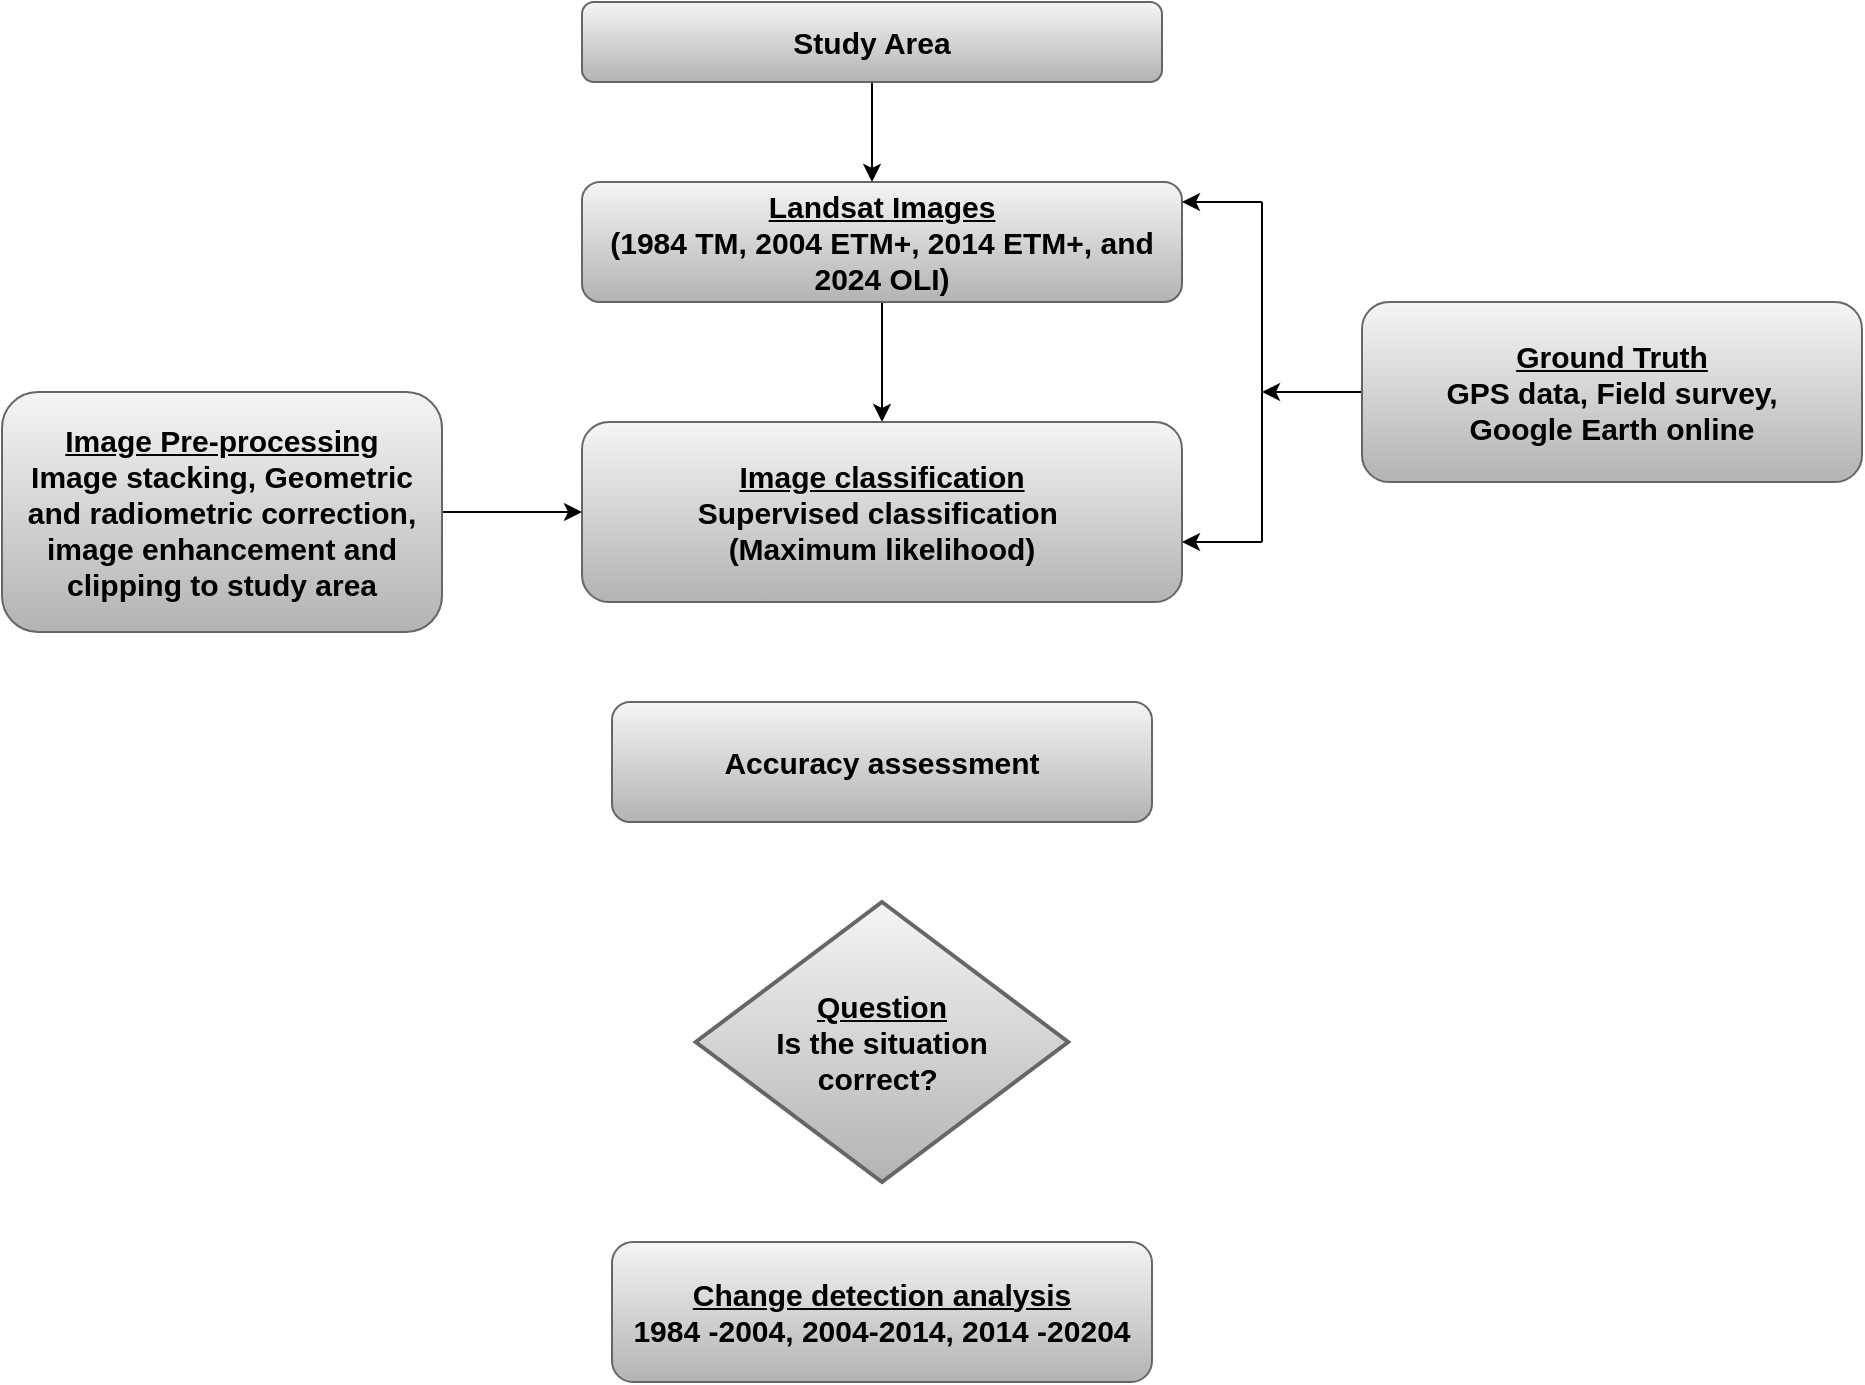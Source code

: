 <mxfile version="24.7.16">
  <diagram name="Page-1" id="aaucLalctq3g4cHIX7zM">
    <mxGraphModel dx="1032" dy="501" grid="1" gridSize="10" guides="1" tooltips="1" connect="1" arrows="1" fold="1" page="1" pageScale="1" pageWidth="1169" pageHeight="827" math="0" shadow="0">
      <root>
        <mxCell id="0" />
        <mxCell id="1" parent="0" />
        <mxCell id="uq58R6Lj1lEwLzRMBfiw-10" style="edgeStyle=orthogonalEdgeStyle;rounded=0;orthogonalLoop=1;jettySize=auto;html=1;exitX=0.5;exitY=1;exitDx=0;exitDy=0;" edge="1" parent="1" source="uq58R6Lj1lEwLzRMBfiw-1">
          <mxGeometry relative="1" as="geometry">
            <mxPoint x="465" y="140" as="targetPoint" />
          </mxGeometry>
        </mxCell>
        <mxCell id="uq58R6Lj1lEwLzRMBfiw-1" value="&lt;b&gt;&lt;font style=&quot;font-size: 15px;&quot;&gt;Study Area&lt;/font&gt;&lt;/b&gt;" style="rounded=1;whiteSpace=wrap;html=1;fillColor=#f5f5f5;strokeColor=#666666;gradientColor=#b3b3b3;" vertex="1" parent="1">
          <mxGeometry x="320" y="50" width="290" height="40" as="geometry" />
        </mxCell>
        <mxCell id="uq58R6Lj1lEwLzRMBfiw-8" style="edgeStyle=orthogonalEdgeStyle;rounded=0;orthogonalLoop=1;jettySize=auto;html=1;exitX=0.5;exitY=1;exitDx=0;exitDy=0;" edge="1" parent="1" source="uq58R6Lj1lEwLzRMBfiw-3" target="uq58R6Lj1lEwLzRMBfiw-4">
          <mxGeometry relative="1" as="geometry" />
        </mxCell>
        <mxCell id="uq58R6Lj1lEwLzRMBfiw-3" value="&lt;b&gt;&lt;font style=&quot;font-size: 15px;&quot;&gt;&lt;u&gt;Landsat Images&lt;/u&gt;&lt;/font&gt;&lt;/b&gt;&lt;div&gt;&lt;b&gt;&lt;font style=&quot;font-size: 15px;&quot;&gt;(1984 TM, 2004 ETM+, 2014 ETM+, and 2024 OLI)&lt;/font&gt;&lt;/b&gt;&lt;/div&gt;" style="rounded=1;whiteSpace=wrap;html=1;fillColor=#f5f5f5;gradientColor=#b3b3b3;strokeColor=#666666;" vertex="1" parent="1">
          <mxGeometry x="320" y="140" width="300" height="60" as="geometry" />
        </mxCell>
        <mxCell id="uq58R6Lj1lEwLzRMBfiw-4" value="&lt;b&gt;&lt;font style=&quot;font-size: 15px;&quot;&gt;&lt;u&gt;Image classification&lt;/u&gt;&lt;/font&gt;&lt;/b&gt;&lt;div&gt;&lt;span style=&quot;font-size: 15px;&quot;&gt;&lt;b&gt;Supervised classification&amp;nbsp;&lt;/b&gt;&lt;/span&gt;&lt;/div&gt;&lt;div&gt;&lt;span style=&quot;font-size: 15px;&quot;&gt;&lt;b&gt;(Maximum likelihood)&lt;/b&gt;&lt;/span&gt;&lt;/div&gt;" style="rounded=1;whiteSpace=wrap;html=1;fillColor=#f5f5f5;gradientColor=#b3b3b3;strokeColor=#666666;" vertex="1" parent="1">
          <mxGeometry x="320" y="260" width="300" height="90" as="geometry" />
        </mxCell>
        <mxCell id="uq58R6Lj1lEwLzRMBfiw-19" style="edgeStyle=orthogonalEdgeStyle;rounded=0;orthogonalLoop=1;jettySize=auto;html=1;exitX=1;exitY=0.5;exitDx=0;exitDy=0;entryX=0;entryY=0.5;entryDx=0;entryDy=0;" edge="1" parent="1" source="uq58R6Lj1lEwLzRMBfiw-5" target="uq58R6Lj1lEwLzRMBfiw-4">
          <mxGeometry relative="1" as="geometry" />
        </mxCell>
        <mxCell id="uq58R6Lj1lEwLzRMBfiw-5" value="&lt;b&gt;&lt;font style=&quot;font-size: 15px;&quot;&gt;&lt;u&gt;Image Pre-processing&lt;/u&gt;&lt;/font&gt;&lt;/b&gt;&lt;div&gt;&lt;span style=&quot;font-size: 15px;&quot;&gt;&lt;b&gt;Image stacking, Geometric and radiometric correction, image enhancement and clipping to study area&lt;/b&gt;&lt;/span&gt;&lt;/div&gt;" style="rounded=1;whiteSpace=wrap;html=1;fillColor=#f5f5f5;gradientColor=#b3b3b3;strokeColor=#666666;" vertex="1" parent="1">
          <mxGeometry x="30" y="245" width="220" height="120" as="geometry" />
        </mxCell>
        <mxCell id="uq58R6Lj1lEwLzRMBfiw-21" style="edgeStyle=orthogonalEdgeStyle;rounded=0;orthogonalLoop=1;jettySize=auto;html=1;exitX=0;exitY=0.5;exitDx=0;exitDy=0;" edge="1" parent="1" source="uq58R6Lj1lEwLzRMBfiw-11">
          <mxGeometry relative="1" as="geometry">
            <mxPoint x="660" y="245" as="targetPoint" />
          </mxGeometry>
        </mxCell>
        <mxCell id="uq58R6Lj1lEwLzRMBfiw-11" value="&lt;b&gt;&lt;font style=&quot;font-size: 15px;&quot;&gt;&lt;u&gt;Ground Truth&lt;/u&gt;&lt;/font&gt;&lt;/b&gt;&lt;div&gt;&lt;span style=&quot;font-size: 15px;&quot;&gt;&lt;b&gt;GPS data, Field survey,&lt;/b&gt;&lt;/span&gt;&lt;/div&gt;&lt;div&gt;&lt;span style=&quot;font-size: 15px;&quot;&gt;&lt;b&gt;Google Earth online&lt;/b&gt;&lt;/span&gt;&lt;/div&gt;" style="rounded=1;whiteSpace=wrap;html=1;fillColor=#f5f5f5;gradientColor=#b3b3b3;strokeColor=#666666;" vertex="1" parent="1">
          <mxGeometry x="710" y="200" width="250" height="90" as="geometry" />
        </mxCell>
        <mxCell id="uq58R6Lj1lEwLzRMBfiw-13" value="&lt;span style=&quot;font-size: 15px;&quot;&gt;&lt;b&gt;&lt;u&gt;Question&lt;/u&gt;&lt;/b&gt;&lt;/span&gt;&lt;br&gt;&lt;div&gt;&lt;span style=&quot;font-size: 15px;&quot;&gt;&lt;b&gt;Is the situation&lt;/b&gt;&lt;/span&gt;&lt;/div&gt;&lt;div&gt;&lt;span style=&quot;font-size: 15px;&quot;&gt;&lt;b&gt;correct?&amp;nbsp;&lt;/b&gt;&lt;/span&gt;&lt;/div&gt;" style="strokeWidth=2;html=1;shape=mxgraph.flowchart.decision;whiteSpace=wrap;fillColor=#f5f5f5;gradientColor=#b3b3b3;strokeColor=#666666;" vertex="1" parent="1">
          <mxGeometry x="376.87" y="500" width="186.25" height="140" as="geometry" />
        </mxCell>
        <mxCell id="uq58R6Lj1lEwLzRMBfiw-15" value="" style="endArrow=none;html=1;rounded=0;" edge="1" parent="1">
          <mxGeometry width="50" height="50" relative="1" as="geometry">
            <mxPoint x="660" y="320" as="sourcePoint" />
            <mxPoint x="660" y="150" as="targetPoint" />
          </mxGeometry>
        </mxCell>
        <mxCell id="uq58R6Lj1lEwLzRMBfiw-16" value="" style="endArrow=classic;html=1;rounded=0;" edge="1" parent="1">
          <mxGeometry width="50" height="50" relative="1" as="geometry">
            <mxPoint x="660" y="320" as="sourcePoint" />
            <mxPoint x="620" y="320" as="targetPoint" />
          </mxGeometry>
        </mxCell>
        <mxCell id="uq58R6Lj1lEwLzRMBfiw-17" value="" style="endArrow=classic;html=1;rounded=0;" edge="1" parent="1">
          <mxGeometry width="50" height="50" relative="1" as="geometry">
            <mxPoint x="660" y="150" as="sourcePoint" />
            <mxPoint x="620" y="150" as="targetPoint" />
          </mxGeometry>
        </mxCell>
        <mxCell id="uq58R6Lj1lEwLzRMBfiw-22" value="&lt;span style=&quot;font-size: 15px;&quot;&gt;&lt;b&gt;Accuracy assessment&lt;/b&gt;&lt;/span&gt;" style="rounded=1;whiteSpace=wrap;html=1;fillColor=#f5f5f5;gradientColor=#b3b3b3;strokeColor=#666666;" vertex="1" parent="1">
          <mxGeometry x="335" y="400" width="270" height="60" as="geometry" />
        </mxCell>
        <mxCell id="uq58R6Lj1lEwLzRMBfiw-23" value="&lt;span style=&quot;font-size: 15px;&quot;&gt;&lt;b&gt;&lt;u&gt;Change detection analysis&lt;/u&gt;&lt;/b&gt;&lt;/span&gt;&lt;div&gt;&lt;span style=&quot;font-size: 15px;&quot;&gt;&lt;b&gt;1984 -2004, 2004-2014, 2014 -20204&lt;/b&gt;&lt;/span&gt;&lt;/div&gt;" style="rounded=1;whiteSpace=wrap;html=1;fillColor=#f5f5f5;gradientColor=#b3b3b3;strokeColor=#666666;" vertex="1" parent="1">
          <mxGeometry x="335" y="670" width="270" height="70" as="geometry" />
        </mxCell>
      </root>
    </mxGraphModel>
  </diagram>
</mxfile>
